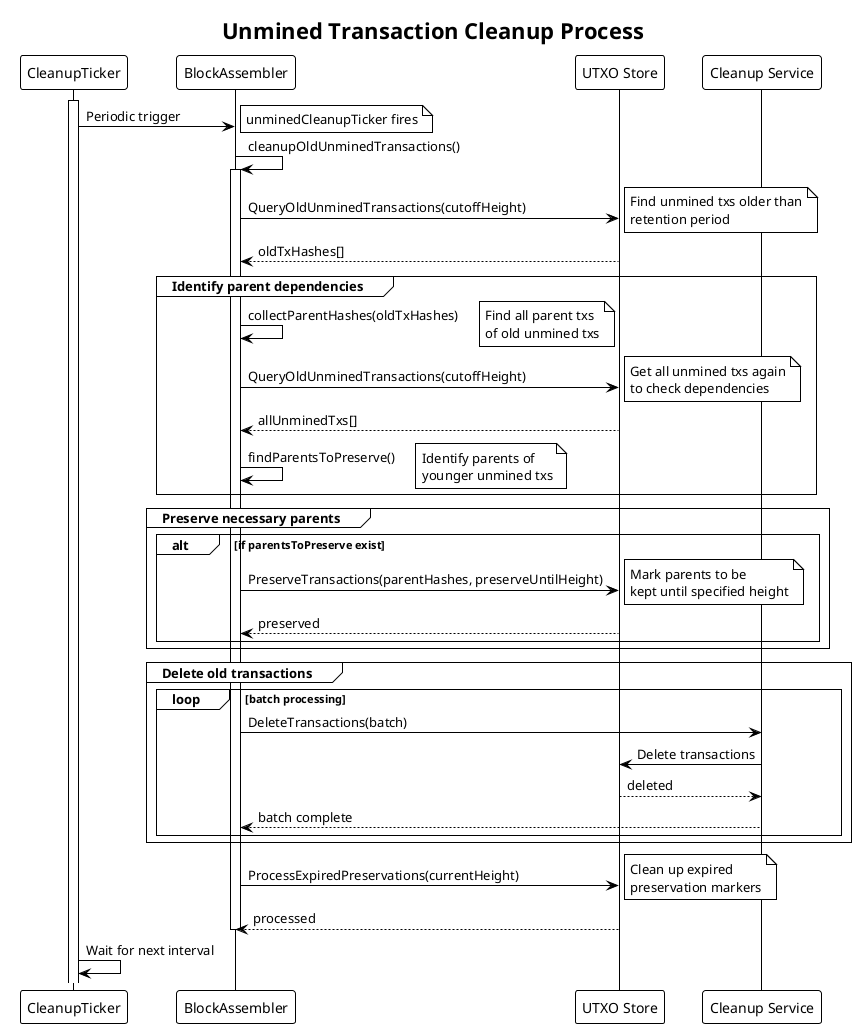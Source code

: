 @startuml unmined_cleanup_process
!theme plain
title Unmined Transaction Cleanup Process

participant "CleanupTicker" as CT
participant "BlockAssembler" as BA
participant "UTXO Store" as US
participant "Cleanup Service" as CS

activate CT

CT -> BA: Periodic trigger
note right: unminedCleanupTicker fires

BA -> BA: cleanupOldUnminedTransactions()
activate BA

BA -> US: QueryOldUnminedTransactions(cutoffHeight)
note right: Find unmined txs older than\nretention period
US --> BA: oldTxHashes[]

group Identify parent dependencies
    BA -> BA: collectParentHashes(oldTxHashes)
    note right: Find all parent txs\nof old unmined txs

    BA -> US: QueryOldUnminedTransactions(cutoffHeight)
    note right: Get all unmined txs again\nto check dependencies
    US --> BA: allUnminedTxs[]

    BA -> BA: findParentsToPreserve()
    note right: Identify parents of\nyounger unmined txs
end

group Preserve necessary parents
    alt if parentsToPreserve exist
        BA -> US: PreserveTransactions(parentHashes, preserveUntilHeight)
        note right: Mark parents to be\nkept until specified height
        US --> BA: preserved
    end
end

group Delete old transactions
    loop batch processing
        BA -> CS: DeleteTransactions(batch)
        CS -> US: Delete transactions
        US --> CS: deleted
        CS --> BA: batch complete
    end
end

BA -> US: ProcessExpiredPreservations(currentHeight)
note right: Clean up expired\npreservation markers
US --> BA: processed

deactivate BA

CT -> CT: Wait for next interval

@enduml

